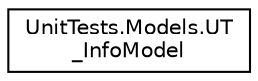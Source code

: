 digraph "Graphical Class Hierarchy"
{
 // LATEX_PDF_SIZE
  edge [fontname="Helvetica",fontsize="10",labelfontname="Helvetica",labelfontsize="10"];
  node [fontname="Helvetica",fontsize="10",shape=record];
  rankdir="LR";
  Node0 [label="UnitTests.Models.UT\l_InfoModel",height=0.2,width=0.4,color="black", fillcolor="white", style="filled",URL="$class_unit_tests_1_1_models_1_1_u_t___info_model.html",tooltip=" "];
}
